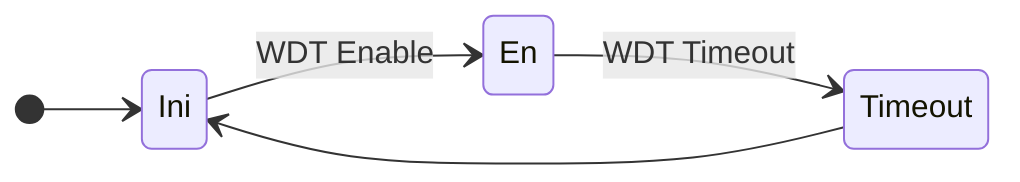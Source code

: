stateDiagram-v2
 direction LR
 [*] --> Ini
 Ini --> En: WDT Enable
 En --> Timeout: WDT Timeout
 Timeout --> Ini